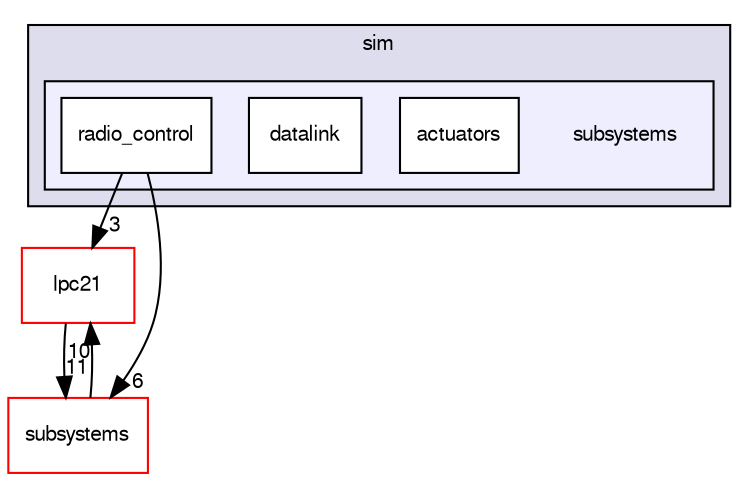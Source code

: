 digraph "sw/airborne/arch/sim/subsystems" {
  compound=true
  node [ fontsize="10", fontname="FreeSans"];
  edge [ labelfontsize="10", labelfontname="FreeSans"];
  subgraph clusterdir_c87a6d12365ead88e0b90ddbc1b3c9bb {
    graph [ bgcolor="#ddddee", pencolor="black", label="sim" fontname="FreeSans", fontsize="10", URL="dir_c87a6d12365ead88e0b90ddbc1b3c9bb.html"]
  subgraph clusterdir_666d3c43b9df888d27617864b1f0db99 {
    graph [ bgcolor="#eeeeff", pencolor="black", label="" URL="dir_666d3c43b9df888d27617864b1f0db99.html"];
    dir_666d3c43b9df888d27617864b1f0db99 [shape=plaintext label="subsystems"];
    dir_c02026a3c572cd316be96a7d9569ce35 [shape=box label="actuators" color="black" fillcolor="white" style="filled" URL="dir_c02026a3c572cd316be96a7d9569ce35.html"];
    dir_c63832bbb3e6165df6d2f6db335e0846 [shape=box label="datalink" color="black" fillcolor="white" style="filled" URL="dir_c63832bbb3e6165df6d2f6db335e0846.html"];
    dir_6b148c25f427ac62159d4ea5931aeff5 [shape=box label="radio_control" color="black" fillcolor="white" style="filled" URL="dir_6b148c25f427ac62159d4ea5931aeff5.html"];
  }
  }
  dir_3f7617cb4a5e4fe5cc816b7b3bbdea3a [shape=box label="lpc21" fillcolor="white" style="filled" color="red" URL="dir_3f7617cb4a5e4fe5cc816b7b3bbdea3a.html"];
  dir_12d6ec7aac5a4a9b8cee17e35022d7c7 [shape=box label="subsystems" fillcolor="white" style="filled" color="red" URL="dir_12d6ec7aac5a4a9b8cee17e35022d7c7.html"];
  dir_3f7617cb4a5e4fe5cc816b7b3bbdea3a->dir_12d6ec7aac5a4a9b8cee17e35022d7c7 [headlabel="11", labeldistance=1.5 headhref="dir_000005_000051.html"];
  dir_12d6ec7aac5a4a9b8cee17e35022d7c7->dir_3f7617cb4a5e4fe5cc816b7b3bbdea3a [headlabel="10", labeldistance=1.5 headhref="dir_000051_000005.html"];
  dir_6b148c25f427ac62159d4ea5931aeff5->dir_3f7617cb4a5e4fe5cc816b7b3bbdea3a [headlabel="3", labeldistance=1.5 headhref="dir_000032_000005.html"];
  dir_6b148c25f427ac62159d4ea5931aeff5->dir_12d6ec7aac5a4a9b8cee17e35022d7c7 [headlabel="6", labeldistance=1.5 headhref="dir_000032_000051.html"];
}
